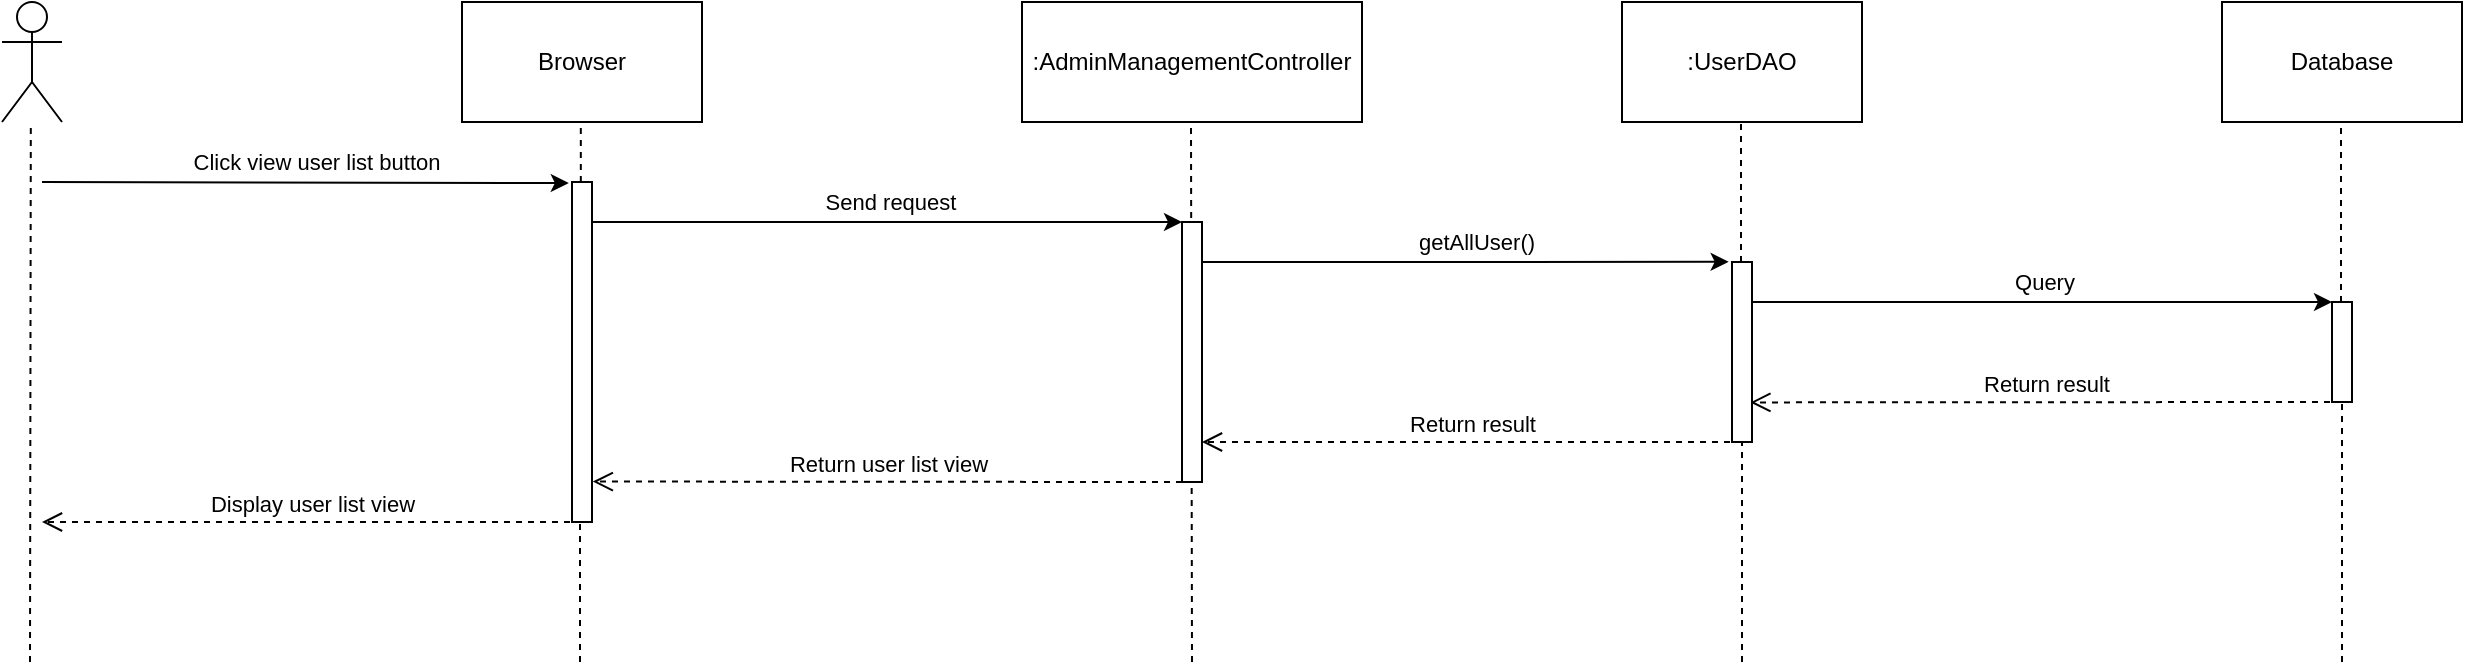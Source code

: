 <mxfile version="14.8.6" type="device"><diagram id="NVF9EpTOph2A8cHp-8uk" name="Page-1"><mxGraphModel dx="1422" dy="1162" grid="1" gridSize="10" guides="1" tooltips="1" connect="1" arrows="1" fold="1" page="0" pageScale="1" pageWidth="827" pageHeight="1169" math="0" shadow="0"><root><mxCell id="0"/><mxCell id="1" parent="0"/><mxCell id="G-cFhU7HFog1IZMPGzmq-1" value="Actor" style="shape=umlActor;verticalLabelPosition=bottom;verticalAlign=top;html=1;outlineConnect=0;noLabel=1;fontColor=none;" vertex="1" parent="1"><mxGeometry x="100" y="-10" width="30" height="60" as="geometry"/></mxCell><mxCell id="G-cFhU7HFog1IZMPGzmq-2" value="" style="endArrow=none;dashed=1;html=1;" edge="1" parent="1"><mxGeometry width="50" height="50" relative="1" as="geometry"><mxPoint x="114" y="320" as="sourcePoint"/><mxPoint x="114.41" y="50" as="targetPoint"/></mxGeometry></mxCell><mxCell id="G-cFhU7HFog1IZMPGzmq-3" value="Browser" style="rounded=0;whiteSpace=wrap;html=1;fontColor=none;" vertex="1" parent="1"><mxGeometry x="330" y="-10" width="120" height="60" as="geometry"/></mxCell><mxCell id="G-cFhU7HFog1IZMPGzmq-4" value=":AdminManagementController" style="rounded=0;whiteSpace=wrap;html=1;fontColor=none;" vertex="1" parent="1"><mxGeometry x="610" y="-10" width="170" height="60" as="geometry"/></mxCell><mxCell id="G-cFhU7HFog1IZMPGzmq-5" value=":UserDAO" style="rounded=0;whiteSpace=wrap;html=1;fontColor=none;" vertex="1" parent="1"><mxGeometry x="910" y="-10" width="120" height="60" as="geometry"/></mxCell><mxCell id="G-cFhU7HFog1IZMPGzmq-6" value="Database" style="rounded=0;whiteSpace=wrap;html=1;fontColor=none;" vertex="1" parent="1"><mxGeometry x="1210" y="-10" width="120" height="60" as="geometry"/></mxCell><mxCell id="G-cFhU7HFog1IZMPGzmq-8" value="" style="endArrow=none;dashed=1;html=1;startArrow=none;" edge="1" parent="1" source="G-cFhU7HFog1IZMPGzmq-27"><mxGeometry width="50" height="50" relative="1" as="geometry"><mxPoint x="389" y="320" as="sourcePoint"/><mxPoint x="389.41" y="50" as="targetPoint"/></mxGeometry></mxCell><mxCell id="G-cFhU7HFog1IZMPGzmq-9" value="" style="endArrow=none;dashed=1;html=1;" edge="1" parent="1"><mxGeometry width="50" height="50" relative="1" as="geometry"><mxPoint x="695" y="320" as="sourcePoint"/><mxPoint x="694.5" y="50" as="targetPoint"/></mxGeometry></mxCell><mxCell id="G-cFhU7HFog1IZMPGzmq-10" value="" style="endArrow=none;dashed=1;html=1;startArrow=none;" edge="1" parent="1" source="G-cFhU7HFog1IZMPGzmq-30"><mxGeometry width="50" height="50" relative="1" as="geometry"><mxPoint x="970" y="320" as="sourcePoint"/><mxPoint x="969.5" y="50" as="targetPoint"/></mxGeometry></mxCell><mxCell id="G-cFhU7HFog1IZMPGzmq-11" value="" style="endArrow=none;dashed=1;html=1;startArrow=none;" edge="1" parent="1" source="G-cFhU7HFog1IZMPGzmq-32"><mxGeometry width="50" height="50" relative="1" as="geometry"><mxPoint x="1270" y="320" as="sourcePoint"/><mxPoint x="1269.5" y="50" as="targetPoint"/></mxGeometry></mxCell><mxCell id="G-cFhU7HFog1IZMPGzmq-12" value="" style="endArrow=classic;html=1;fontColor=none;entryX=-0.16;entryY=0.003;entryDx=0;entryDy=0;entryPerimeter=0;" edge="1" parent="1" target="G-cFhU7HFog1IZMPGzmq-27"><mxGeometry width="50" height="50" relative="1" as="geometry"><mxPoint x="120" y="80" as="sourcePoint"/><mxPoint x="380" y="80" as="targetPoint"/></mxGeometry></mxCell><mxCell id="G-cFhU7HFog1IZMPGzmq-13" value="Click view user list button" style="edgeLabel;html=1;align=center;verticalAlign=middle;resizable=0;points=[];fontColor=none;" vertex="1" connectable="0" parent="G-cFhU7HFog1IZMPGzmq-12"><mxGeometry x="-0.105" y="3" relative="1" as="geometry"><mxPoint x="19" y="-7" as="offset"/></mxGeometry></mxCell><mxCell id="G-cFhU7HFog1IZMPGzmq-14" value="" style="endArrow=classic;html=1;fontColor=none;" edge="1" parent="1"><mxGeometry width="50" height="50" relative="1" as="geometry"><mxPoint x="390" y="100" as="sourcePoint"/><mxPoint x="690" y="100" as="targetPoint"/></mxGeometry></mxCell><mxCell id="G-cFhU7HFog1IZMPGzmq-15" value="Send request" style="edgeLabel;html=1;align=center;verticalAlign=middle;resizable=0;points=[];fontColor=none;" vertex="1" connectable="0" parent="G-cFhU7HFog1IZMPGzmq-14"><mxGeometry x="-0.105" y="3" relative="1" as="geometry"><mxPoint x="19" y="-7" as="offset"/></mxGeometry></mxCell><mxCell id="G-cFhU7HFog1IZMPGzmq-16" value="" style="endArrow=classic;html=1;fontColor=none;entryX=-0.167;entryY=-0.001;entryDx=0;entryDy=0;entryPerimeter=0;" edge="1" parent="1" target="G-cFhU7HFog1IZMPGzmq-30"><mxGeometry width="50" height="50" relative="1" as="geometry"><mxPoint x="700" y="120" as="sourcePoint"/><mxPoint x="970" y="120" as="targetPoint"/></mxGeometry></mxCell><mxCell id="G-cFhU7HFog1IZMPGzmq-17" value="getAllUser()" style="edgeLabel;html=1;align=center;verticalAlign=middle;resizable=0;points=[];fontColor=none;" vertex="1" connectable="0" parent="G-cFhU7HFog1IZMPGzmq-16"><mxGeometry x="-0.105" y="3" relative="1" as="geometry"><mxPoint x="19" y="-7" as="offset"/></mxGeometry></mxCell><mxCell id="G-cFhU7HFog1IZMPGzmq-18" value="" style="endArrow=classic;html=1;fontColor=none;" edge="1" parent="1" target="G-cFhU7HFog1IZMPGzmq-32"><mxGeometry width="50" height="50" relative="1" as="geometry"><mxPoint x="970" y="140" as="sourcePoint"/><mxPoint x="1270" y="140" as="targetPoint"/></mxGeometry></mxCell><mxCell id="G-cFhU7HFog1IZMPGzmq-19" value="Query" style="edgeLabel;html=1;align=center;verticalAlign=middle;resizable=0;points=[];fontColor=none;" vertex="1" connectable="0" parent="G-cFhU7HFog1IZMPGzmq-18"><mxGeometry x="-0.105" y="3" relative="1" as="geometry"><mxPoint x="19" y="-7" as="offset"/></mxGeometry></mxCell><mxCell id="G-cFhU7HFog1IZMPGzmq-22" value="Return result" style="html=1;verticalAlign=bottom;endArrow=open;dashed=1;endSize=8;fontColor=none;entryX=0.917;entryY=0.78;entryDx=0;entryDy=0;entryPerimeter=0;" edge="1" parent="1" target="G-cFhU7HFog1IZMPGzmq-30"><mxGeometry relative="1" as="geometry"><mxPoint x="1270" y="190" as="sourcePoint"/><mxPoint x="970" y="190" as="targetPoint"/></mxGeometry></mxCell><mxCell id="G-cFhU7HFog1IZMPGzmq-23" value="Return result" style="html=1;verticalAlign=bottom;endArrow=open;dashed=1;endSize=8;fontColor=none;" edge="1" parent="1"><mxGeometry relative="1" as="geometry"><mxPoint x="970" y="210" as="sourcePoint"/><mxPoint x="700" y="210" as="targetPoint"/></mxGeometry></mxCell><mxCell id="G-cFhU7HFog1IZMPGzmq-24" value="Return user list view" style="html=1;verticalAlign=bottom;endArrow=open;dashed=1;endSize=8;fontColor=none;entryX=1.04;entryY=0.881;entryDx=0;entryDy=0;entryPerimeter=0;" edge="1" parent="1" target="G-cFhU7HFog1IZMPGzmq-27"><mxGeometry relative="1" as="geometry"><mxPoint x="690.0" y="230" as="sourcePoint"/><mxPoint x="400" y="230" as="targetPoint"/></mxGeometry></mxCell><mxCell id="G-cFhU7HFog1IZMPGzmq-25" value="Display user list view" style="html=1;verticalAlign=bottom;endArrow=open;dashed=1;endSize=8;fontColor=none;" edge="1" parent="1"><mxGeometry relative="1" as="geometry"><mxPoint x="390.0" y="250" as="sourcePoint"/><mxPoint x="120" y="250" as="targetPoint"/></mxGeometry></mxCell><mxCell id="G-cFhU7HFog1IZMPGzmq-27" value="" style="html=1;points=[];perimeter=orthogonalPerimeter;fontColor=none;" vertex="1" parent="1"><mxGeometry x="385" y="80" width="10" height="170" as="geometry"/></mxCell><mxCell id="G-cFhU7HFog1IZMPGzmq-28" value="" style="endArrow=none;dashed=1;html=1;" edge="1" parent="1" target="G-cFhU7HFog1IZMPGzmq-27"><mxGeometry width="50" height="50" relative="1" as="geometry"><mxPoint x="389" y="320" as="sourcePoint"/><mxPoint x="389.41" y="50" as="targetPoint"/></mxGeometry></mxCell><mxCell id="G-cFhU7HFog1IZMPGzmq-29" value="" style="html=1;points=[];perimeter=orthogonalPerimeter;fontColor=none;" vertex="1" parent="1"><mxGeometry x="690" y="100" width="10" height="130" as="geometry"/></mxCell><mxCell id="G-cFhU7HFog1IZMPGzmq-30" value="" style="html=1;points=[];perimeter=orthogonalPerimeter;fontColor=none;" vertex="1" parent="1"><mxGeometry x="965" y="120" width="10" height="90" as="geometry"/></mxCell><mxCell id="G-cFhU7HFog1IZMPGzmq-31" value="" style="endArrow=none;dashed=1;html=1;" edge="1" parent="1" target="G-cFhU7HFog1IZMPGzmq-30"><mxGeometry width="50" height="50" relative="1" as="geometry"><mxPoint x="970" y="320" as="sourcePoint"/><mxPoint x="969.5" y="50.0" as="targetPoint"/></mxGeometry></mxCell><mxCell id="G-cFhU7HFog1IZMPGzmq-32" value="" style="html=1;points=[];perimeter=orthogonalPerimeter;fontColor=none;" vertex="1" parent="1"><mxGeometry x="1265" y="140" width="10" height="50" as="geometry"/></mxCell><mxCell id="G-cFhU7HFog1IZMPGzmq-33" value="" style="endArrow=none;dashed=1;html=1;" edge="1" parent="1" target="G-cFhU7HFog1IZMPGzmq-32"><mxGeometry width="50" height="50" relative="1" as="geometry"><mxPoint x="1270" y="320" as="sourcePoint"/><mxPoint x="1269.5" y="50" as="targetPoint"/></mxGeometry></mxCell></root></mxGraphModel></diagram></mxfile>